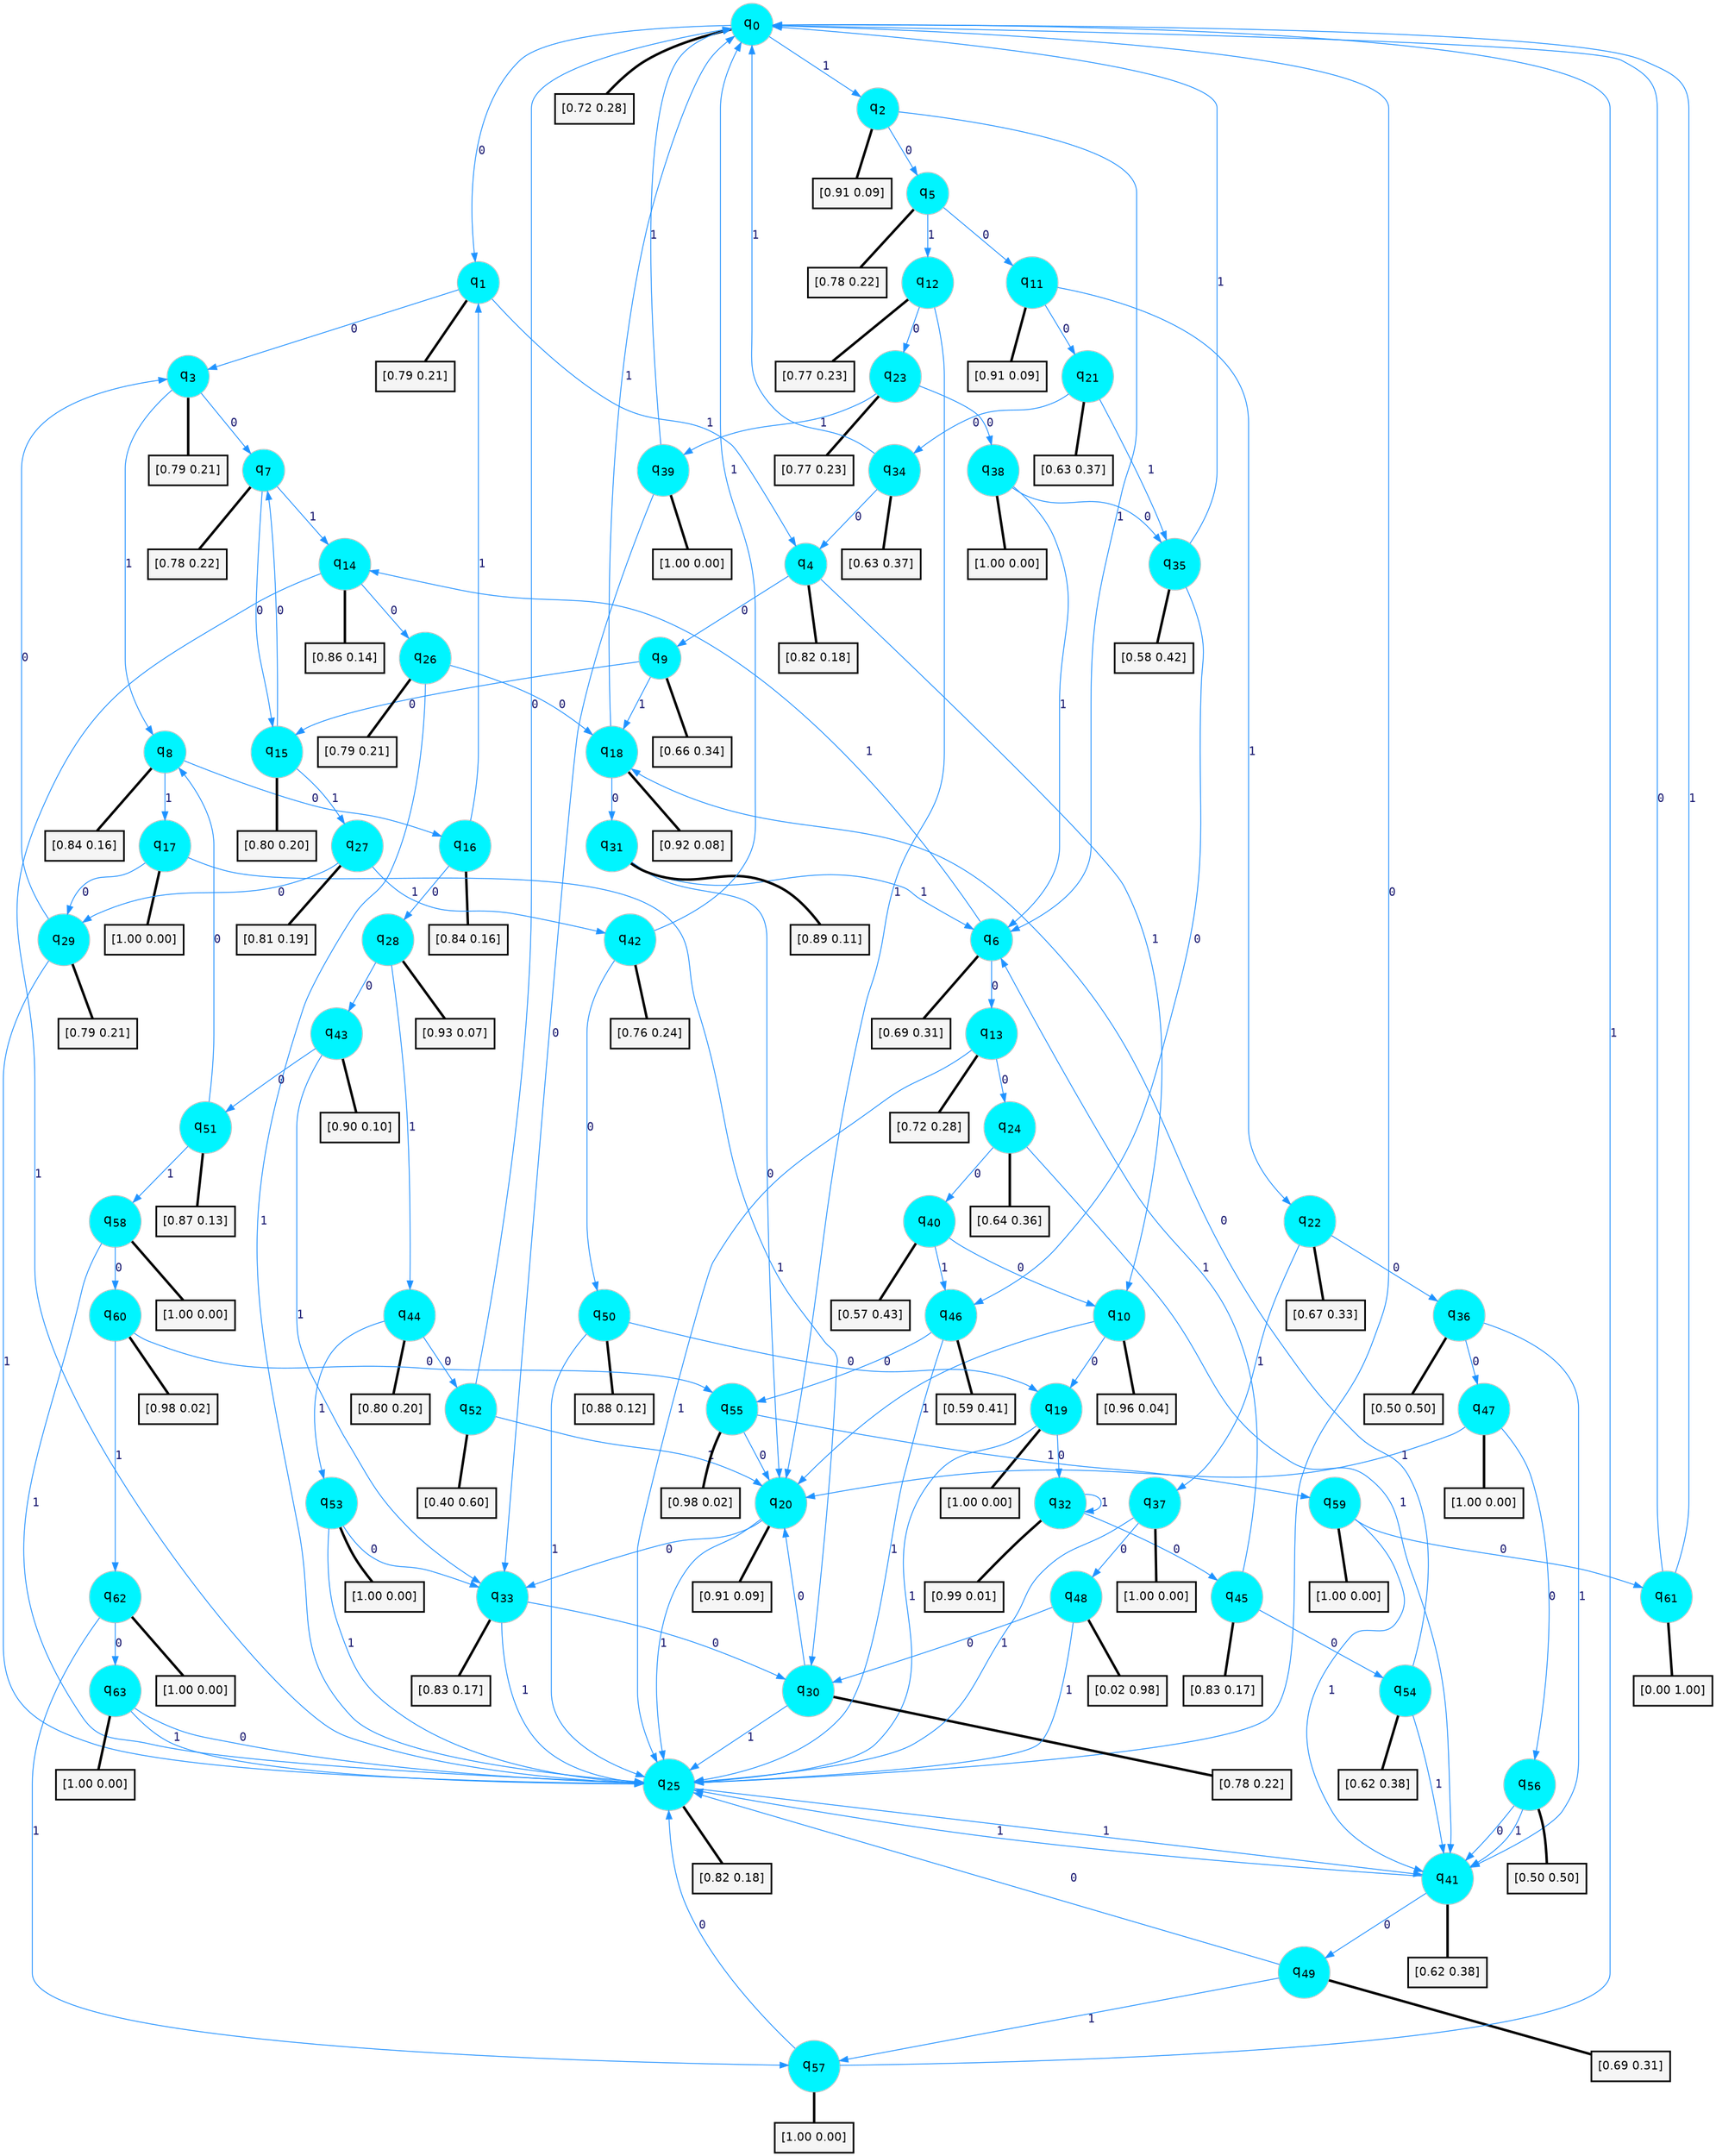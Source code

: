 digraph G {
graph [
bgcolor=transparent, dpi=300, rankdir=TD, size="40,25"];
node [
color=gray, fillcolor=turquoise1, fontcolor=black, fontname=Helvetica, fontsize=16, fontweight=bold, shape=circle, style=filled];
edge [
arrowsize=1, color=dodgerblue1, fontcolor=midnightblue, fontname=courier, fontweight=bold, penwidth=1, style=solid, weight=20];
0[label=<q<SUB>0</SUB>>];
1[label=<q<SUB>1</SUB>>];
2[label=<q<SUB>2</SUB>>];
3[label=<q<SUB>3</SUB>>];
4[label=<q<SUB>4</SUB>>];
5[label=<q<SUB>5</SUB>>];
6[label=<q<SUB>6</SUB>>];
7[label=<q<SUB>7</SUB>>];
8[label=<q<SUB>8</SUB>>];
9[label=<q<SUB>9</SUB>>];
10[label=<q<SUB>10</SUB>>];
11[label=<q<SUB>11</SUB>>];
12[label=<q<SUB>12</SUB>>];
13[label=<q<SUB>13</SUB>>];
14[label=<q<SUB>14</SUB>>];
15[label=<q<SUB>15</SUB>>];
16[label=<q<SUB>16</SUB>>];
17[label=<q<SUB>17</SUB>>];
18[label=<q<SUB>18</SUB>>];
19[label=<q<SUB>19</SUB>>];
20[label=<q<SUB>20</SUB>>];
21[label=<q<SUB>21</SUB>>];
22[label=<q<SUB>22</SUB>>];
23[label=<q<SUB>23</SUB>>];
24[label=<q<SUB>24</SUB>>];
25[label=<q<SUB>25</SUB>>];
26[label=<q<SUB>26</SUB>>];
27[label=<q<SUB>27</SUB>>];
28[label=<q<SUB>28</SUB>>];
29[label=<q<SUB>29</SUB>>];
30[label=<q<SUB>30</SUB>>];
31[label=<q<SUB>31</SUB>>];
32[label=<q<SUB>32</SUB>>];
33[label=<q<SUB>33</SUB>>];
34[label=<q<SUB>34</SUB>>];
35[label=<q<SUB>35</SUB>>];
36[label=<q<SUB>36</SUB>>];
37[label=<q<SUB>37</SUB>>];
38[label=<q<SUB>38</SUB>>];
39[label=<q<SUB>39</SUB>>];
40[label=<q<SUB>40</SUB>>];
41[label=<q<SUB>41</SUB>>];
42[label=<q<SUB>42</SUB>>];
43[label=<q<SUB>43</SUB>>];
44[label=<q<SUB>44</SUB>>];
45[label=<q<SUB>45</SUB>>];
46[label=<q<SUB>46</SUB>>];
47[label=<q<SUB>47</SUB>>];
48[label=<q<SUB>48</SUB>>];
49[label=<q<SUB>49</SUB>>];
50[label=<q<SUB>50</SUB>>];
51[label=<q<SUB>51</SUB>>];
52[label=<q<SUB>52</SUB>>];
53[label=<q<SUB>53</SUB>>];
54[label=<q<SUB>54</SUB>>];
55[label=<q<SUB>55</SUB>>];
56[label=<q<SUB>56</SUB>>];
57[label=<q<SUB>57</SUB>>];
58[label=<q<SUB>58</SUB>>];
59[label=<q<SUB>59</SUB>>];
60[label=<q<SUB>60</SUB>>];
61[label=<q<SUB>61</SUB>>];
62[label=<q<SUB>62</SUB>>];
63[label=<q<SUB>63</SUB>>];
64[label="[0.72 0.28]", shape=box,fontcolor=black, fontname=Helvetica, fontsize=14, penwidth=2, fillcolor=whitesmoke,color=black];
65[label="[0.79 0.21]", shape=box,fontcolor=black, fontname=Helvetica, fontsize=14, penwidth=2, fillcolor=whitesmoke,color=black];
66[label="[0.91 0.09]", shape=box,fontcolor=black, fontname=Helvetica, fontsize=14, penwidth=2, fillcolor=whitesmoke,color=black];
67[label="[0.79 0.21]", shape=box,fontcolor=black, fontname=Helvetica, fontsize=14, penwidth=2, fillcolor=whitesmoke,color=black];
68[label="[0.82 0.18]", shape=box,fontcolor=black, fontname=Helvetica, fontsize=14, penwidth=2, fillcolor=whitesmoke,color=black];
69[label="[0.78 0.22]", shape=box,fontcolor=black, fontname=Helvetica, fontsize=14, penwidth=2, fillcolor=whitesmoke,color=black];
70[label="[0.69 0.31]", shape=box,fontcolor=black, fontname=Helvetica, fontsize=14, penwidth=2, fillcolor=whitesmoke,color=black];
71[label="[0.78 0.22]", shape=box,fontcolor=black, fontname=Helvetica, fontsize=14, penwidth=2, fillcolor=whitesmoke,color=black];
72[label="[0.84 0.16]", shape=box,fontcolor=black, fontname=Helvetica, fontsize=14, penwidth=2, fillcolor=whitesmoke,color=black];
73[label="[0.66 0.34]", shape=box,fontcolor=black, fontname=Helvetica, fontsize=14, penwidth=2, fillcolor=whitesmoke,color=black];
74[label="[0.96 0.04]", shape=box,fontcolor=black, fontname=Helvetica, fontsize=14, penwidth=2, fillcolor=whitesmoke,color=black];
75[label="[0.91 0.09]", shape=box,fontcolor=black, fontname=Helvetica, fontsize=14, penwidth=2, fillcolor=whitesmoke,color=black];
76[label="[0.77 0.23]", shape=box,fontcolor=black, fontname=Helvetica, fontsize=14, penwidth=2, fillcolor=whitesmoke,color=black];
77[label="[0.72 0.28]", shape=box,fontcolor=black, fontname=Helvetica, fontsize=14, penwidth=2, fillcolor=whitesmoke,color=black];
78[label="[0.86 0.14]", shape=box,fontcolor=black, fontname=Helvetica, fontsize=14, penwidth=2, fillcolor=whitesmoke,color=black];
79[label="[0.80 0.20]", shape=box,fontcolor=black, fontname=Helvetica, fontsize=14, penwidth=2, fillcolor=whitesmoke,color=black];
80[label="[0.84 0.16]", shape=box,fontcolor=black, fontname=Helvetica, fontsize=14, penwidth=2, fillcolor=whitesmoke,color=black];
81[label="[1.00 0.00]", shape=box,fontcolor=black, fontname=Helvetica, fontsize=14, penwidth=2, fillcolor=whitesmoke,color=black];
82[label="[0.92 0.08]", shape=box,fontcolor=black, fontname=Helvetica, fontsize=14, penwidth=2, fillcolor=whitesmoke,color=black];
83[label="[1.00 0.00]", shape=box,fontcolor=black, fontname=Helvetica, fontsize=14, penwidth=2, fillcolor=whitesmoke,color=black];
84[label="[0.91 0.09]", shape=box,fontcolor=black, fontname=Helvetica, fontsize=14, penwidth=2, fillcolor=whitesmoke,color=black];
85[label="[0.63 0.37]", shape=box,fontcolor=black, fontname=Helvetica, fontsize=14, penwidth=2, fillcolor=whitesmoke,color=black];
86[label="[0.67 0.33]", shape=box,fontcolor=black, fontname=Helvetica, fontsize=14, penwidth=2, fillcolor=whitesmoke,color=black];
87[label="[0.77 0.23]", shape=box,fontcolor=black, fontname=Helvetica, fontsize=14, penwidth=2, fillcolor=whitesmoke,color=black];
88[label="[0.64 0.36]", shape=box,fontcolor=black, fontname=Helvetica, fontsize=14, penwidth=2, fillcolor=whitesmoke,color=black];
89[label="[0.82 0.18]", shape=box,fontcolor=black, fontname=Helvetica, fontsize=14, penwidth=2, fillcolor=whitesmoke,color=black];
90[label="[0.79 0.21]", shape=box,fontcolor=black, fontname=Helvetica, fontsize=14, penwidth=2, fillcolor=whitesmoke,color=black];
91[label="[0.81 0.19]", shape=box,fontcolor=black, fontname=Helvetica, fontsize=14, penwidth=2, fillcolor=whitesmoke,color=black];
92[label="[0.93 0.07]", shape=box,fontcolor=black, fontname=Helvetica, fontsize=14, penwidth=2, fillcolor=whitesmoke,color=black];
93[label="[0.79 0.21]", shape=box,fontcolor=black, fontname=Helvetica, fontsize=14, penwidth=2, fillcolor=whitesmoke,color=black];
94[label="[0.78 0.22]", shape=box,fontcolor=black, fontname=Helvetica, fontsize=14, penwidth=2, fillcolor=whitesmoke,color=black];
95[label="[0.89 0.11]", shape=box,fontcolor=black, fontname=Helvetica, fontsize=14, penwidth=2, fillcolor=whitesmoke,color=black];
96[label="[0.99 0.01]", shape=box,fontcolor=black, fontname=Helvetica, fontsize=14, penwidth=2, fillcolor=whitesmoke,color=black];
97[label="[0.83 0.17]", shape=box,fontcolor=black, fontname=Helvetica, fontsize=14, penwidth=2, fillcolor=whitesmoke,color=black];
98[label="[0.63 0.37]", shape=box,fontcolor=black, fontname=Helvetica, fontsize=14, penwidth=2, fillcolor=whitesmoke,color=black];
99[label="[0.58 0.42]", shape=box,fontcolor=black, fontname=Helvetica, fontsize=14, penwidth=2, fillcolor=whitesmoke,color=black];
100[label="[0.50 0.50]", shape=box,fontcolor=black, fontname=Helvetica, fontsize=14, penwidth=2, fillcolor=whitesmoke,color=black];
101[label="[1.00 0.00]", shape=box,fontcolor=black, fontname=Helvetica, fontsize=14, penwidth=2, fillcolor=whitesmoke,color=black];
102[label="[1.00 0.00]", shape=box,fontcolor=black, fontname=Helvetica, fontsize=14, penwidth=2, fillcolor=whitesmoke,color=black];
103[label="[1.00 0.00]", shape=box,fontcolor=black, fontname=Helvetica, fontsize=14, penwidth=2, fillcolor=whitesmoke,color=black];
104[label="[0.57 0.43]", shape=box,fontcolor=black, fontname=Helvetica, fontsize=14, penwidth=2, fillcolor=whitesmoke,color=black];
105[label="[0.62 0.38]", shape=box,fontcolor=black, fontname=Helvetica, fontsize=14, penwidth=2, fillcolor=whitesmoke,color=black];
106[label="[0.76 0.24]", shape=box,fontcolor=black, fontname=Helvetica, fontsize=14, penwidth=2, fillcolor=whitesmoke,color=black];
107[label="[0.90 0.10]", shape=box,fontcolor=black, fontname=Helvetica, fontsize=14, penwidth=2, fillcolor=whitesmoke,color=black];
108[label="[0.80 0.20]", shape=box,fontcolor=black, fontname=Helvetica, fontsize=14, penwidth=2, fillcolor=whitesmoke,color=black];
109[label="[0.83 0.17]", shape=box,fontcolor=black, fontname=Helvetica, fontsize=14, penwidth=2, fillcolor=whitesmoke,color=black];
110[label="[0.59 0.41]", shape=box,fontcolor=black, fontname=Helvetica, fontsize=14, penwidth=2, fillcolor=whitesmoke,color=black];
111[label="[1.00 0.00]", shape=box,fontcolor=black, fontname=Helvetica, fontsize=14, penwidth=2, fillcolor=whitesmoke,color=black];
112[label="[0.02 0.98]", shape=box,fontcolor=black, fontname=Helvetica, fontsize=14, penwidth=2, fillcolor=whitesmoke,color=black];
113[label="[0.69 0.31]", shape=box,fontcolor=black, fontname=Helvetica, fontsize=14, penwidth=2, fillcolor=whitesmoke,color=black];
114[label="[0.88 0.12]", shape=box,fontcolor=black, fontname=Helvetica, fontsize=14, penwidth=2, fillcolor=whitesmoke,color=black];
115[label="[0.87 0.13]", shape=box,fontcolor=black, fontname=Helvetica, fontsize=14, penwidth=2, fillcolor=whitesmoke,color=black];
116[label="[0.40 0.60]", shape=box,fontcolor=black, fontname=Helvetica, fontsize=14, penwidth=2, fillcolor=whitesmoke,color=black];
117[label="[1.00 0.00]", shape=box,fontcolor=black, fontname=Helvetica, fontsize=14, penwidth=2, fillcolor=whitesmoke,color=black];
118[label="[0.62 0.38]", shape=box,fontcolor=black, fontname=Helvetica, fontsize=14, penwidth=2, fillcolor=whitesmoke,color=black];
119[label="[0.98 0.02]", shape=box,fontcolor=black, fontname=Helvetica, fontsize=14, penwidth=2, fillcolor=whitesmoke,color=black];
120[label="[0.50 0.50]", shape=box,fontcolor=black, fontname=Helvetica, fontsize=14, penwidth=2, fillcolor=whitesmoke,color=black];
121[label="[1.00 0.00]", shape=box,fontcolor=black, fontname=Helvetica, fontsize=14, penwidth=2, fillcolor=whitesmoke,color=black];
122[label="[1.00 0.00]", shape=box,fontcolor=black, fontname=Helvetica, fontsize=14, penwidth=2, fillcolor=whitesmoke,color=black];
123[label="[1.00 0.00]", shape=box,fontcolor=black, fontname=Helvetica, fontsize=14, penwidth=2, fillcolor=whitesmoke,color=black];
124[label="[0.98 0.02]", shape=box,fontcolor=black, fontname=Helvetica, fontsize=14, penwidth=2, fillcolor=whitesmoke,color=black];
125[label="[0.00 1.00]", shape=box,fontcolor=black, fontname=Helvetica, fontsize=14, penwidth=2, fillcolor=whitesmoke,color=black];
126[label="[1.00 0.00]", shape=box,fontcolor=black, fontname=Helvetica, fontsize=14, penwidth=2, fillcolor=whitesmoke,color=black];
127[label="[1.00 0.00]", shape=box,fontcolor=black, fontname=Helvetica, fontsize=14, penwidth=2, fillcolor=whitesmoke,color=black];
0->1 [label=0];
0->2 [label=1];
0->64 [arrowhead=none, penwidth=3,color=black];
1->3 [label=0];
1->4 [label=1];
1->65 [arrowhead=none, penwidth=3,color=black];
2->5 [label=0];
2->6 [label=1];
2->66 [arrowhead=none, penwidth=3,color=black];
3->7 [label=0];
3->8 [label=1];
3->67 [arrowhead=none, penwidth=3,color=black];
4->9 [label=0];
4->10 [label=1];
4->68 [arrowhead=none, penwidth=3,color=black];
5->11 [label=0];
5->12 [label=1];
5->69 [arrowhead=none, penwidth=3,color=black];
6->13 [label=0];
6->14 [label=1];
6->70 [arrowhead=none, penwidth=3,color=black];
7->15 [label=0];
7->14 [label=1];
7->71 [arrowhead=none, penwidth=3,color=black];
8->16 [label=0];
8->17 [label=1];
8->72 [arrowhead=none, penwidth=3,color=black];
9->15 [label=0];
9->18 [label=1];
9->73 [arrowhead=none, penwidth=3,color=black];
10->19 [label=0];
10->20 [label=1];
10->74 [arrowhead=none, penwidth=3,color=black];
11->21 [label=0];
11->22 [label=1];
11->75 [arrowhead=none, penwidth=3,color=black];
12->23 [label=0];
12->20 [label=1];
12->76 [arrowhead=none, penwidth=3,color=black];
13->24 [label=0];
13->25 [label=1];
13->77 [arrowhead=none, penwidth=3,color=black];
14->26 [label=0];
14->25 [label=1];
14->78 [arrowhead=none, penwidth=3,color=black];
15->7 [label=0];
15->27 [label=1];
15->79 [arrowhead=none, penwidth=3,color=black];
16->28 [label=0];
16->1 [label=1];
16->80 [arrowhead=none, penwidth=3,color=black];
17->29 [label=0];
17->30 [label=1];
17->81 [arrowhead=none, penwidth=3,color=black];
18->31 [label=0];
18->0 [label=1];
18->82 [arrowhead=none, penwidth=3,color=black];
19->32 [label=0];
19->25 [label=1];
19->83 [arrowhead=none, penwidth=3,color=black];
20->33 [label=0];
20->25 [label=1];
20->84 [arrowhead=none, penwidth=3,color=black];
21->34 [label=0];
21->35 [label=1];
21->85 [arrowhead=none, penwidth=3,color=black];
22->36 [label=0];
22->37 [label=1];
22->86 [arrowhead=none, penwidth=3,color=black];
23->38 [label=0];
23->39 [label=1];
23->87 [arrowhead=none, penwidth=3,color=black];
24->40 [label=0];
24->41 [label=1];
24->88 [arrowhead=none, penwidth=3,color=black];
25->0 [label=0];
25->41 [label=1];
25->89 [arrowhead=none, penwidth=3,color=black];
26->18 [label=0];
26->25 [label=1];
26->90 [arrowhead=none, penwidth=3,color=black];
27->29 [label=0];
27->42 [label=1];
27->91 [arrowhead=none, penwidth=3,color=black];
28->43 [label=0];
28->44 [label=1];
28->92 [arrowhead=none, penwidth=3,color=black];
29->3 [label=0];
29->25 [label=1];
29->93 [arrowhead=none, penwidth=3,color=black];
30->20 [label=0];
30->25 [label=1];
30->94 [arrowhead=none, penwidth=3,color=black];
31->20 [label=0];
31->6 [label=1];
31->95 [arrowhead=none, penwidth=3,color=black];
32->45 [label=0];
32->32 [label=1];
32->96 [arrowhead=none, penwidth=3,color=black];
33->30 [label=0];
33->25 [label=1];
33->97 [arrowhead=none, penwidth=3,color=black];
34->4 [label=0];
34->0 [label=1];
34->98 [arrowhead=none, penwidth=3,color=black];
35->46 [label=0];
35->0 [label=1];
35->99 [arrowhead=none, penwidth=3,color=black];
36->47 [label=0];
36->41 [label=1];
36->100 [arrowhead=none, penwidth=3,color=black];
37->48 [label=0];
37->25 [label=1];
37->101 [arrowhead=none, penwidth=3,color=black];
38->35 [label=0];
38->6 [label=1];
38->102 [arrowhead=none, penwidth=3,color=black];
39->33 [label=0];
39->0 [label=1];
39->103 [arrowhead=none, penwidth=3,color=black];
40->10 [label=0];
40->46 [label=1];
40->104 [arrowhead=none, penwidth=3,color=black];
41->49 [label=0];
41->25 [label=1];
41->105 [arrowhead=none, penwidth=3,color=black];
42->50 [label=0];
42->0 [label=1];
42->106 [arrowhead=none, penwidth=3,color=black];
43->51 [label=0];
43->33 [label=1];
43->107 [arrowhead=none, penwidth=3,color=black];
44->52 [label=0];
44->53 [label=1];
44->108 [arrowhead=none, penwidth=3,color=black];
45->54 [label=0];
45->6 [label=1];
45->109 [arrowhead=none, penwidth=3,color=black];
46->55 [label=0];
46->25 [label=1];
46->110 [arrowhead=none, penwidth=3,color=black];
47->56 [label=0];
47->20 [label=1];
47->111 [arrowhead=none, penwidth=3,color=black];
48->30 [label=0];
48->25 [label=1];
48->112 [arrowhead=none, penwidth=3,color=black];
49->25 [label=0];
49->57 [label=1];
49->113 [arrowhead=none, penwidth=3,color=black];
50->19 [label=0];
50->25 [label=1];
50->114 [arrowhead=none, penwidth=3,color=black];
51->8 [label=0];
51->58 [label=1];
51->115 [arrowhead=none, penwidth=3,color=black];
52->0 [label=0];
52->20 [label=1];
52->116 [arrowhead=none, penwidth=3,color=black];
53->33 [label=0];
53->25 [label=1];
53->117 [arrowhead=none, penwidth=3,color=black];
54->18 [label=0];
54->41 [label=1];
54->118 [arrowhead=none, penwidth=3,color=black];
55->20 [label=0];
55->59 [label=1];
55->119 [arrowhead=none, penwidth=3,color=black];
56->41 [label=0];
56->41 [label=1];
56->120 [arrowhead=none, penwidth=3,color=black];
57->25 [label=0];
57->0 [label=1];
57->121 [arrowhead=none, penwidth=3,color=black];
58->60 [label=0];
58->25 [label=1];
58->122 [arrowhead=none, penwidth=3,color=black];
59->61 [label=0];
59->41 [label=1];
59->123 [arrowhead=none, penwidth=3,color=black];
60->55 [label=0];
60->62 [label=1];
60->124 [arrowhead=none, penwidth=3,color=black];
61->0 [label=0];
61->0 [label=1];
61->125 [arrowhead=none, penwidth=3,color=black];
62->63 [label=0];
62->57 [label=1];
62->126 [arrowhead=none, penwidth=3,color=black];
63->25 [label=0];
63->25 [label=1];
63->127 [arrowhead=none, penwidth=3,color=black];
}

